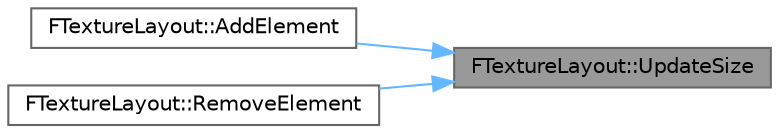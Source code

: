 digraph "FTextureLayout::UpdateSize"
{
 // INTERACTIVE_SVG=YES
 // LATEX_PDF_SIZE
  bgcolor="transparent";
  edge [fontname=Helvetica,fontsize=10,labelfontname=Helvetica,labelfontsize=10];
  node [fontname=Helvetica,fontsize=10,shape=box,height=0.2,width=0.4];
  rankdir="RL";
  Node1 [id="Node000001",label="FTextureLayout::UpdateSize",height=0.2,width=0.4,color="gray40", fillcolor="grey60", style="filled", fontcolor="black",tooltip=" "];
  Node1 -> Node2 [id="edge1_Node000001_Node000002",dir="back",color="steelblue1",style="solid",tooltip=" "];
  Node2 [id="Node000002",label="FTextureLayout::AddElement",height=0.2,width=0.4,color="grey40", fillcolor="white", style="filled",URL="$d4/d51/classFTextureLayout.html#a334c3aac9561fb3860888a9ed416745b",tooltip="Finds a free area in the texture large enough to contain a surface with the given size."];
  Node1 -> Node3 [id="edge2_Node000001_Node000003",dir="back",color="steelblue1",style="solid",tooltip=" "];
  Node3 [id="Node000003",label="FTextureLayout::RemoveElement",height=0.2,width=0.4,color="grey40", fillcolor="white", style="filled",URL="$d4/d51/classFTextureLayout.html#ae7498ef2117d3895d6442eed6c2dba8c",tooltip="Removes a previously allocated element from the layout and collapses the tree as much as possible,..."];
}
